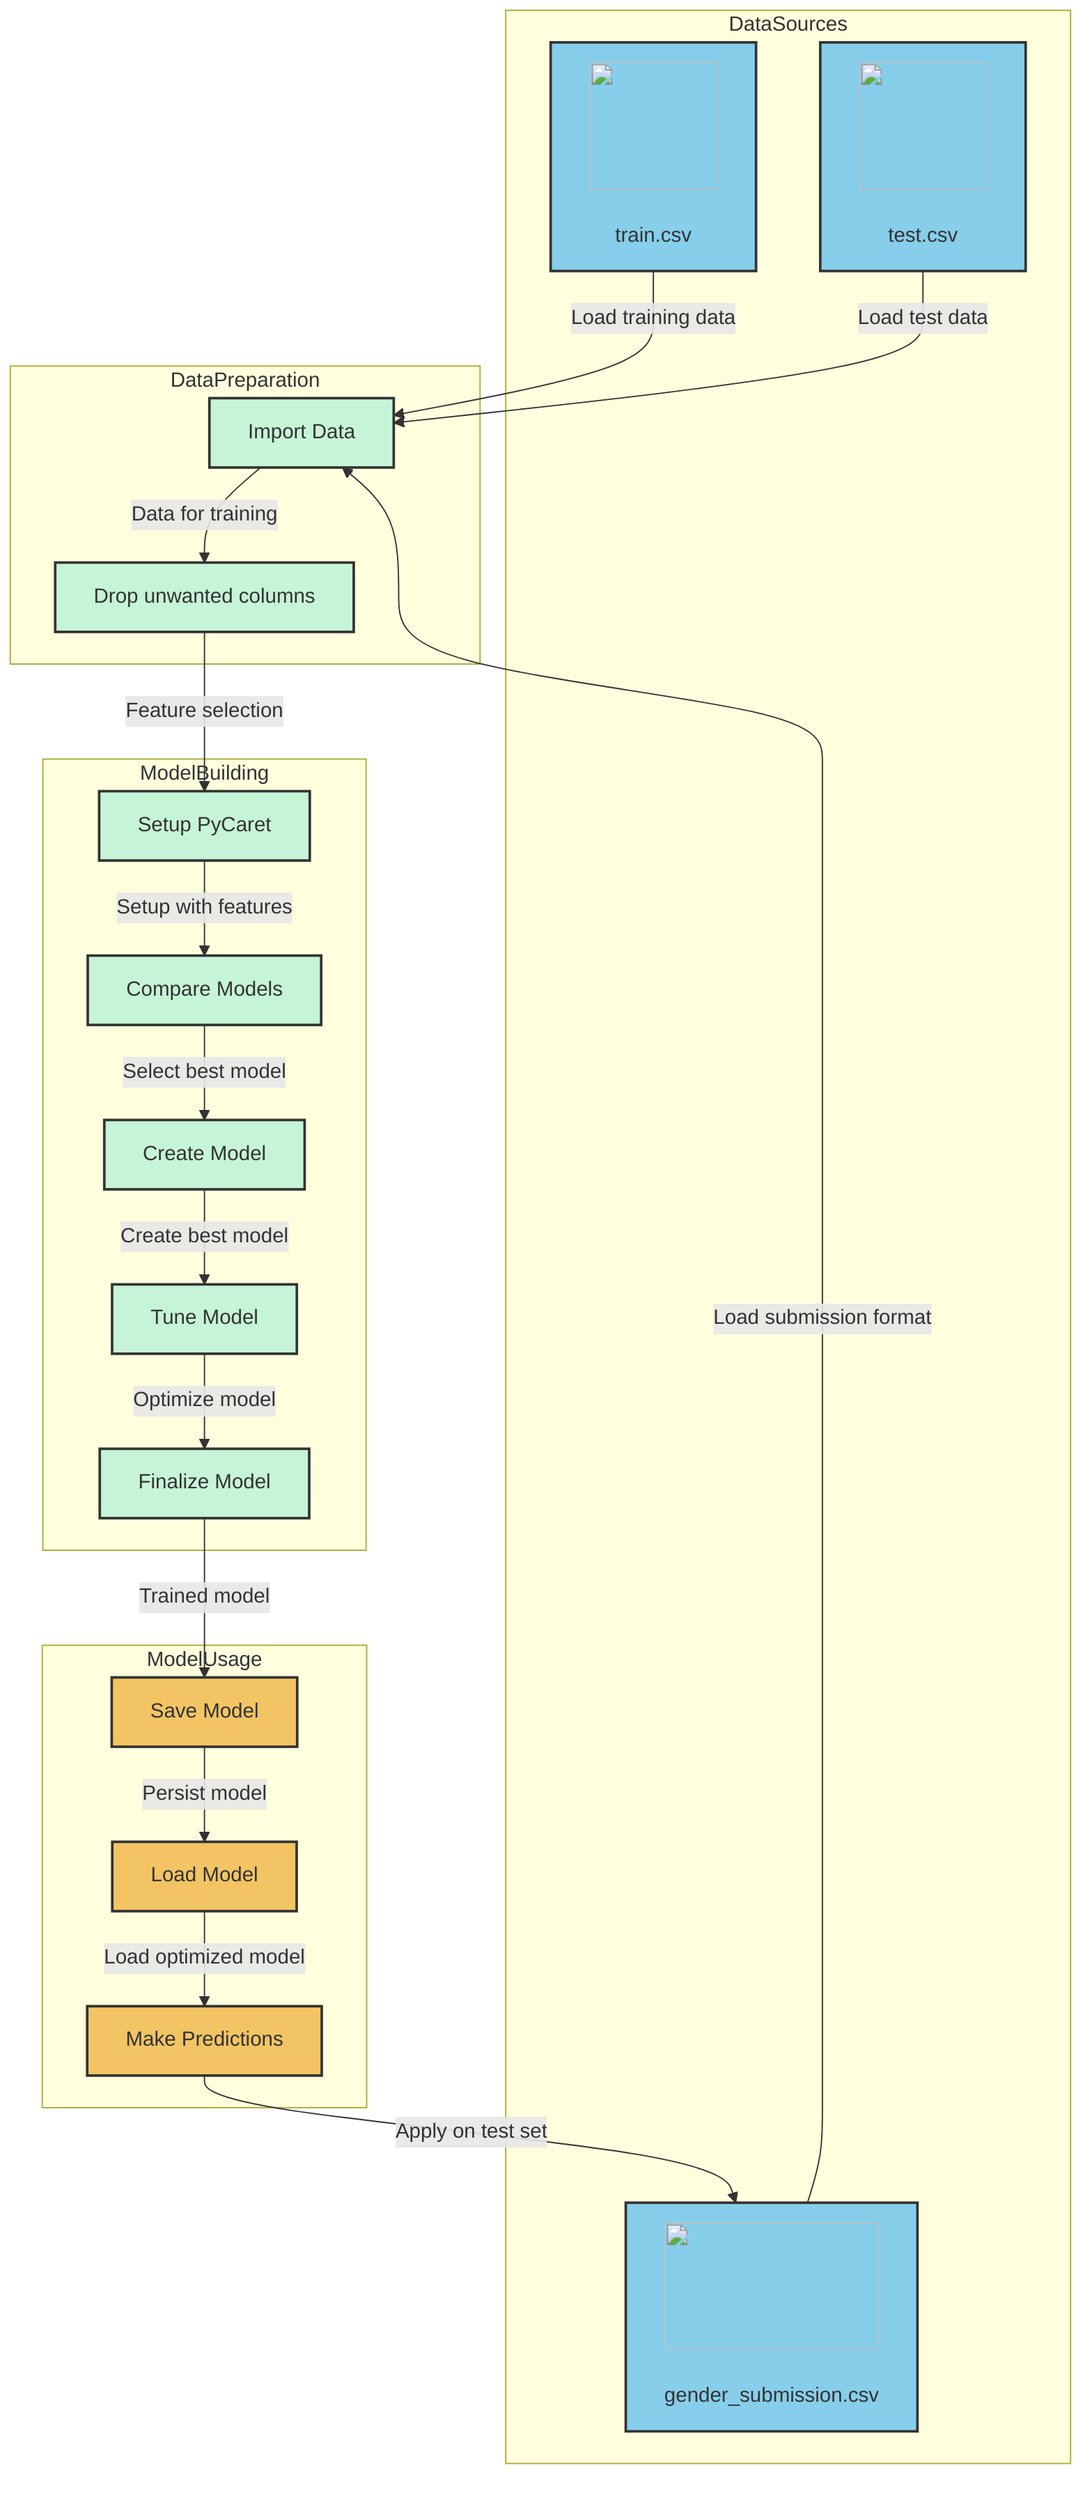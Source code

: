 flowchart TD
    subgraph DataSources
        DS1["<img src='icons/file.svg' width=100 height=100/> <br/> train.csv"]
        DS2["<img src='icons/file.svg' width=100 height=100/> <br/> test.csv"]
        DS3["<img src='icons/file.svg' width=100 height=100/> <br/> gender_submission.csv"]
    end

    subgraph DataPreparation
        DP1["Import Data"]
        DP2["Drop unwanted columns"]
    end

    subgraph ModelBuilding
        MB1["Setup PyCaret"]
        MB2["Compare Models"]
        MB3["Create Model"]
        MB4["Tune Model"]
        MB5["Finalize Model"]
    end

    subgraph ModelUsage
        MU1["Save Model"]
        MU2["Load Model"]
        MU3["Make Predictions"]
    end

    DS1 -->|Load training data| DP1
    DS2 -->|Load test data| DP1
    DS3 -->|Load submission format| DP1

    DP1 -->|Data for training| DP2
    DP2 -->|Feature selection| MB1
    MB1 -->|Setup with features| MB2
    MB2 -->|Select best model| MB3
    MB3 -->|Create best model| MB4
    MB4 -->|Optimize model| MB5
    MB5 -->|Trained model| MU1

    MU1 -->|Persist model| MU2
    MU2 -->|Load optimized model| MU3
    MU3 -->|Apply on test set| DS3

    style DS1 fill:#87CEEB,stroke:#333,stroke-width:2px
    style DS2 fill:#87CEEB,stroke:#333,stroke-width:2px
    style DS3 fill:#87CEEB,stroke:#333,stroke-width:2px
    style DP1 fill:#C6F4D6,stroke:#333,stroke-width:2px
    style DP2 fill:#C6F4D6,stroke:#333,stroke-width:2px
    style MB1 fill:#C6F4D6,stroke:#333,stroke-width:2px
    style MB2 fill:#C6F4D6,stroke:#333,stroke-width:2px
    style MB3 fill:#C6F4D6,stroke:#333,stroke-width:2px
    style MB4 fill:#C6F4D6,stroke:#333,stroke-width:2px
    style MB5 fill:#C6F4D6,stroke:#333,stroke-width:2px
    style MU1 fill:#F2C464,stroke:#333,stroke-width:2px
    style MU2 fill:#F2C464,stroke:#333,stroke-width:2px
    style MU3 fill:#F2C464,stroke:#333,stroke-width:2px
